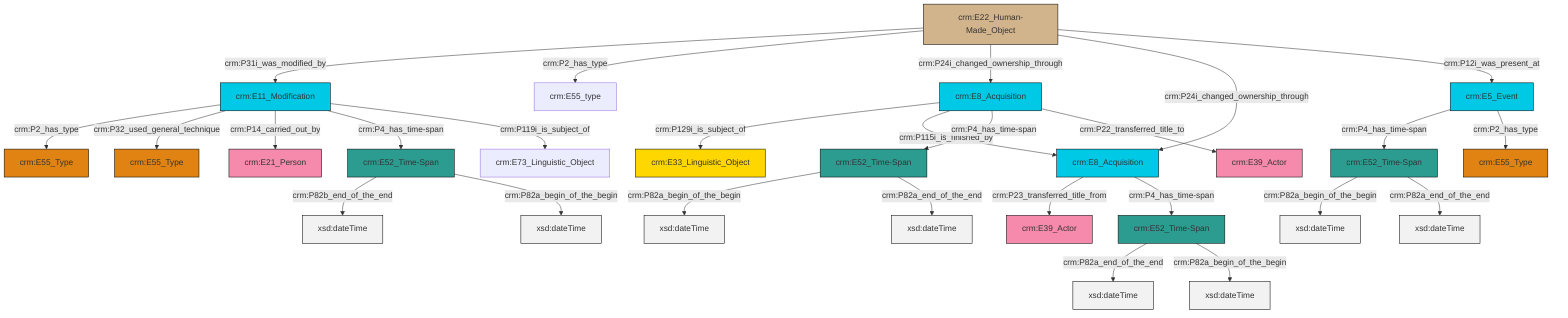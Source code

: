 graph TD
classDef Literal fill:#f2f2f2,stroke:#000000;
classDef CRM_Entity fill:#FFFFFF,stroke:#000000;
classDef Temporal_Entity fill:#00C9E6, stroke:#000000;
classDef Type fill:#E18312, stroke:#000000;
classDef Time-Span fill:#2C9C91, stroke:#000000;
classDef Appellation fill:#FFEB7F, stroke:#000000;
classDef Place fill:#008836, stroke:#000000;
classDef Persistent_Item fill:#B266B2, stroke:#000000;
classDef Conceptual_Object fill:#FFD700, stroke:#000000;
classDef Physical_Thing fill:#D2B48C, stroke:#000000;
classDef Actor fill:#f58aad, stroke:#000000;
classDef PC_Classes fill:#4ce600, stroke:#000000;
classDef Multi fill:#cccccc,stroke:#000000;

0["crm:E52_Time-Span"]:::Time-Span -->|crm:P82a_begin_of_the_begin| 1[xsd:dateTime]:::Literal
2["crm:E8_Acquisition"]:::Temporal_Entity -->|crm:P129i_is_subject_of| 3["crm:E33_Linguistic_Object"]:::Conceptual_Object
4["crm:E22_Human-Made_Object"]:::Physical_Thing -->|crm:P31i_was_modified_by| 5["crm:E11_Modification"]:::Temporal_Entity
5["crm:E11_Modification"]:::Temporal_Entity -->|crm:P2_has_type| 6["crm:E55_Type"]:::Type
2["crm:E8_Acquisition"]:::Temporal_Entity -->|crm:P115i_is_finished_by| 7["crm:E8_Acquisition"]:::Temporal_Entity
8["crm:E52_Time-Span"]:::Time-Span -->|crm:P82a_end_of_the_end| 9[xsd:dateTime]:::Literal
5["crm:E11_Modification"]:::Temporal_Entity -->|crm:P32_used_general_technique| 10["crm:E55_Type"]:::Type
4["crm:E22_Human-Made_Object"]:::Physical_Thing -->|crm:P2_has_type| 11["crm:E55_type"]:::Default
14["crm:E5_Event"]:::Temporal_Entity -->|crm:P4_has_time-span| 0["crm:E52_Time-Span"]:::Time-Span
5["crm:E11_Modification"]:::Temporal_Entity -->|crm:P14_carried_out_by| 15["crm:E21_Person"]:::Actor
7["crm:E8_Acquisition"]:::Temporal_Entity -->|crm:P23_transferred_title_from| 12["crm:E39_Actor"]:::Actor
4["crm:E22_Human-Made_Object"]:::Physical_Thing -->|crm:P24i_changed_ownership_through| 2["crm:E8_Acquisition"]:::Temporal_Entity
18["crm:E52_Time-Span"]:::Time-Span -->|crm:P82a_begin_of_the_begin| 19[xsd:dateTime]:::Literal
0["crm:E52_Time-Span"]:::Time-Span -->|crm:P82a_end_of_the_end| 22[xsd:dateTime]:::Literal
2["crm:E8_Acquisition"]:::Temporal_Entity -->|crm:P4_has_time-span| 18["crm:E52_Time-Span"]:::Time-Span
24["crm:E52_Time-Span"]:::Time-Span -->|crm:P82b_end_of_the_end| 25[xsd:dateTime]:::Literal
2["crm:E8_Acquisition"]:::Temporal_Entity -->|crm:P22_transferred_title_to| 27["crm:E39_Actor"]:::Actor
24["crm:E52_Time-Span"]:::Time-Span -->|crm:P82a_begin_of_the_begin| 28[xsd:dateTime]:::Literal
4["crm:E22_Human-Made_Object"]:::Physical_Thing -->|crm:P24i_changed_ownership_through| 7["crm:E8_Acquisition"]:::Temporal_Entity
7["crm:E8_Acquisition"]:::Temporal_Entity -->|crm:P4_has_time-span| 8["crm:E52_Time-Span"]:::Time-Span
18["crm:E52_Time-Span"]:::Time-Span -->|crm:P82a_end_of_the_end| 32[xsd:dateTime]:::Literal
14["crm:E5_Event"]:::Temporal_Entity -->|crm:P2_has_type| 20["crm:E55_Type"]:::Type
4["crm:E22_Human-Made_Object"]:::Physical_Thing -->|crm:P12i_was_present_at| 14["crm:E5_Event"]:::Temporal_Entity
8["crm:E52_Time-Span"]:::Time-Span -->|crm:P82a_begin_of_the_begin| 39[xsd:dateTime]:::Literal
5["crm:E11_Modification"]:::Temporal_Entity -->|crm:P4_has_time-span| 24["crm:E52_Time-Span"]:::Time-Span
5["crm:E11_Modification"]:::Temporal_Entity -->|crm:P119i_is_subject_of| 16["crm:E73_Linguistic_Object"]:::Default